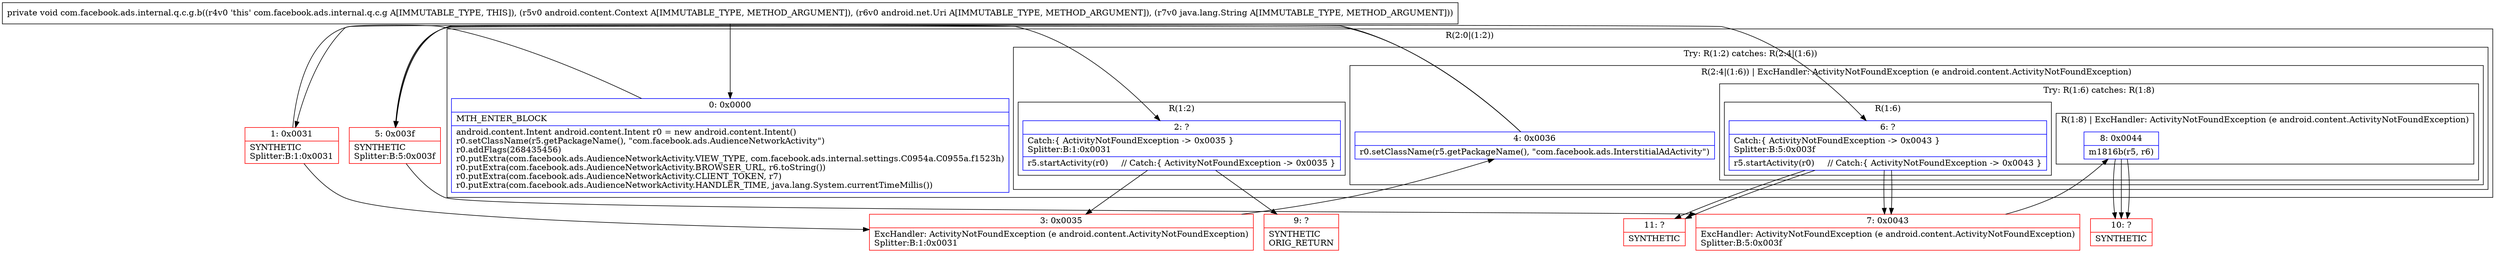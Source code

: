 digraph "CFG forcom.facebook.ads.internal.q.c.g.b(Landroid\/content\/Context;Landroid\/net\/Uri;Ljava\/lang\/String;)V" {
subgraph cluster_Region_1621945611 {
label = "R(2:0|(1:2))";
node [shape=record,color=blue];
Node_0 [shape=record,label="{0\:\ 0x0000|MTH_ENTER_BLOCK\l|android.content.Intent android.content.Intent r0 = new android.content.Intent()\lr0.setClassName(r5.getPackageName(), \"com.facebook.ads.AudienceNetworkActivity\")\lr0.addFlags(268435456)\lr0.putExtra(com.facebook.ads.AudienceNetworkActivity.VIEW_TYPE, com.facebook.ads.internal.settings.C0954a.C0955a.f1523h)\lr0.putExtra(com.facebook.ads.AudienceNetworkActivity.BROWSER_URL, r6.toString())\lr0.putExtra(com.facebook.ads.AudienceNetworkActivity.CLIENT_TOKEN, r7)\lr0.putExtra(com.facebook.ads.AudienceNetworkActivity.HANDLER_TIME, java.lang.System.currentTimeMillis())\l}"];
subgraph cluster_TryCatchRegion_1771497355 {
label = "Try: R(1:2) catches: R(2:4|(1:6))";
node [shape=record,color=blue];
subgraph cluster_Region_2109570913 {
label = "R(1:2)";
node [shape=record,color=blue];
Node_2 [shape=record,label="{2\:\ ?|Catch:\{ ActivityNotFoundException \-\> 0x0035 \}\lSplitter:B:1:0x0031\l|r5.startActivity(r0)     \/\/ Catch:\{ ActivityNotFoundException \-\> 0x0035 \}\l}"];
}
subgraph cluster_Region_1045822600 {
label = "R(2:4|(1:6)) | ExcHandler: ActivityNotFoundException (e android.content.ActivityNotFoundException)\l";
node [shape=record,color=blue];
Node_4 [shape=record,label="{4\:\ 0x0036|r0.setClassName(r5.getPackageName(), \"com.facebook.ads.InterstitialAdActivity\")\l}"];
subgraph cluster_TryCatchRegion_389211193 {
label = "Try: R(1:6) catches: R(1:8)";
node [shape=record,color=blue];
subgraph cluster_Region_180444320 {
label = "R(1:6)";
node [shape=record,color=blue];
Node_6 [shape=record,label="{6\:\ ?|Catch:\{ ActivityNotFoundException \-\> 0x0043 \}\lSplitter:B:5:0x003f\l|r5.startActivity(r0)     \/\/ Catch:\{ ActivityNotFoundException \-\> 0x0043 \}\l}"];
}
subgraph cluster_Region_16985586 {
label = "R(1:8) | ExcHandler: ActivityNotFoundException (e android.content.ActivityNotFoundException)\l";
node [shape=record,color=blue];
Node_8 [shape=record,label="{8\:\ 0x0044|m1816b(r5, r6)\l}"];
}
}
}
}
}
subgraph cluster_Region_1045822600 {
label = "R(2:4|(1:6)) | ExcHandler: ActivityNotFoundException (e android.content.ActivityNotFoundException)\l";
node [shape=record,color=blue];
Node_4 [shape=record,label="{4\:\ 0x0036|r0.setClassName(r5.getPackageName(), \"com.facebook.ads.InterstitialAdActivity\")\l}"];
subgraph cluster_TryCatchRegion_389211193 {
label = "Try: R(1:6) catches: R(1:8)";
node [shape=record,color=blue];
subgraph cluster_Region_180444320 {
label = "R(1:6)";
node [shape=record,color=blue];
Node_6 [shape=record,label="{6\:\ ?|Catch:\{ ActivityNotFoundException \-\> 0x0043 \}\lSplitter:B:5:0x003f\l|r5.startActivity(r0)     \/\/ Catch:\{ ActivityNotFoundException \-\> 0x0043 \}\l}"];
}
subgraph cluster_Region_16985586 {
label = "R(1:8) | ExcHandler: ActivityNotFoundException (e android.content.ActivityNotFoundException)\l";
node [shape=record,color=blue];
Node_8 [shape=record,label="{8\:\ 0x0044|m1816b(r5, r6)\l}"];
}
}
}
subgraph cluster_Region_16985586 {
label = "R(1:8) | ExcHandler: ActivityNotFoundException (e android.content.ActivityNotFoundException)\l";
node [shape=record,color=blue];
Node_8 [shape=record,label="{8\:\ 0x0044|m1816b(r5, r6)\l}"];
}
Node_1 [shape=record,color=red,label="{1\:\ 0x0031|SYNTHETIC\lSplitter:B:1:0x0031\l}"];
Node_3 [shape=record,color=red,label="{3\:\ 0x0035|ExcHandler: ActivityNotFoundException (e android.content.ActivityNotFoundException)\lSplitter:B:1:0x0031\l}"];
Node_5 [shape=record,color=red,label="{5\:\ 0x003f|SYNTHETIC\lSplitter:B:5:0x003f\l}"];
Node_7 [shape=record,color=red,label="{7\:\ 0x0043|ExcHandler: ActivityNotFoundException (e android.content.ActivityNotFoundException)\lSplitter:B:5:0x003f\l}"];
Node_9 [shape=record,color=red,label="{9\:\ ?|SYNTHETIC\lORIG_RETURN\l}"];
Node_10 [shape=record,color=red,label="{10\:\ ?|SYNTHETIC\l}"];
Node_11 [shape=record,color=red,label="{11\:\ ?|SYNTHETIC\l}"];
MethodNode[shape=record,label="{private void com.facebook.ads.internal.q.c.g.b((r4v0 'this' com.facebook.ads.internal.q.c.g A[IMMUTABLE_TYPE, THIS]), (r5v0 android.content.Context A[IMMUTABLE_TYPE, METHOD_ARGUMENT]), (r6v0 android.net.Uri A[IMMUTABLE_TYPE, METHOD_ARGUMENT]), (r7v0 java.lang.String A[IMMUTABLE_TYPE, METHOD_ARGUMENT])) }"];
MethodNode -> Node_0;
Node_0 -> Node_1;
Node_2 -> Node_3;
Node_2 -> Node_9;
Node_4 -> Node_5;
Node_6 -> Node_7;
Node_6 -> Node_11;
Node_8 -> Node_10;
Node_4 -> Node_5;
Node_6 -> Node_7;
Node_6 -> Node_11;
Node_8 -> Node_10;
Node_8 -> Node_10;
Node_1 -> Node_2;
Node_1 -> Node_3;
Node_3 -> Node_4;
Node_5 -> Node_6;
Node_5 -> Node_7;
Node_7 -> Node_8;
}

